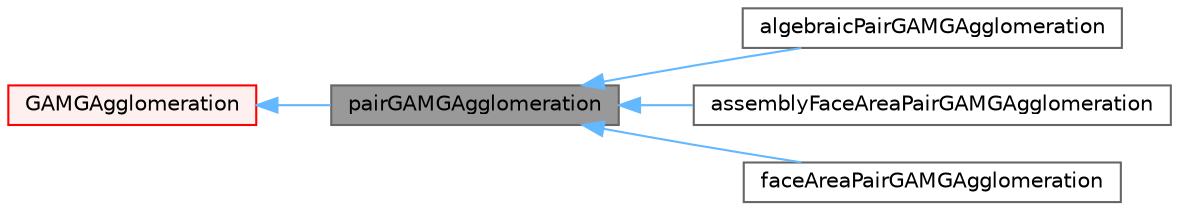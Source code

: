 digraph "pairGAMGAgglomeration"
{
 // LATEX_PDF_SIZE
  bgcolor="transparent";
  edge [fontname=Helvetica,fontsize=10,labelfontname=Helvetica,labelfontsize=10];
  node [fontname=Helvetica,fontsize=10,shape=box,height=0.2,width=0.4];
  rankdir="LR";
  Node1 [id="Node000001",label="pairGAMGAgglomeration",height=0.2,width=0.4,color="gray40", fillcolor="grey60", style="filled", fontcolor="black",tooltip="Agglomerate using the pair algorithm."];
  Node2 -> Node1 [id="edge1_Node000001_Node000002",dir="back",color="steelblue1",style="solid",tooltip=" "];
  Node2 [id="Node000002",label="GAMGAgglomeration",height=0.2,width=0.4,color="red", fillcolor="#FFF0F0", style="filled",URL="$classFoam_1_1GAMGAgglomeration.html",tooltip="Geometric agglomerated algebraic multigrid agglomeration class."];
  Node1 -> Node7 [id="edge2_Node000001_Node000007",dir="back",color="steelblue1",style="solid",tooltip=" "];
  Node7 [id="Node000007",label="algebraicPairGAMGAgglomeration",height=0.2,width=0.4,color="gray40", fillcolor="white", style="filled",URL="$classFoam_1_1algebraicPairGAMGAgglomeration.html",tooltip="Agglomerate using the pair algorithm."];
  Node1 -> Node8 [id="edge3_Node000001_Node000008",dir="back",color="steelblue1",style="solid",tooltip=" "];
  Node8 [id="Node000008",label="assemblyFaceAreaPairGAMGAgglomeration",height=0.2,width=0.4,color="gray40", fillcolor="white", style="filled",URL="$classFoam_1_1assemblyFaceAreaPairGAMGAgglomeration.html",tooltip="Agglomerate using the pair algorithm."];
  Node1 -> Node9 [id="edge4_Node000001_Node000009",dir="back",color="steelblue1",style="solid",tooltip=" "];
  Node9 [id="Node000009",label="faceAreaPairGAMGAgglomeration",height=0.2,width=0.4,color="gray40", fillcolor="white", style="filled",URL="$classFoam_1_1faceAreaPairGAMGAgglomeration.html",tooltip="Agglomerate using the pair algorithm."];
}
